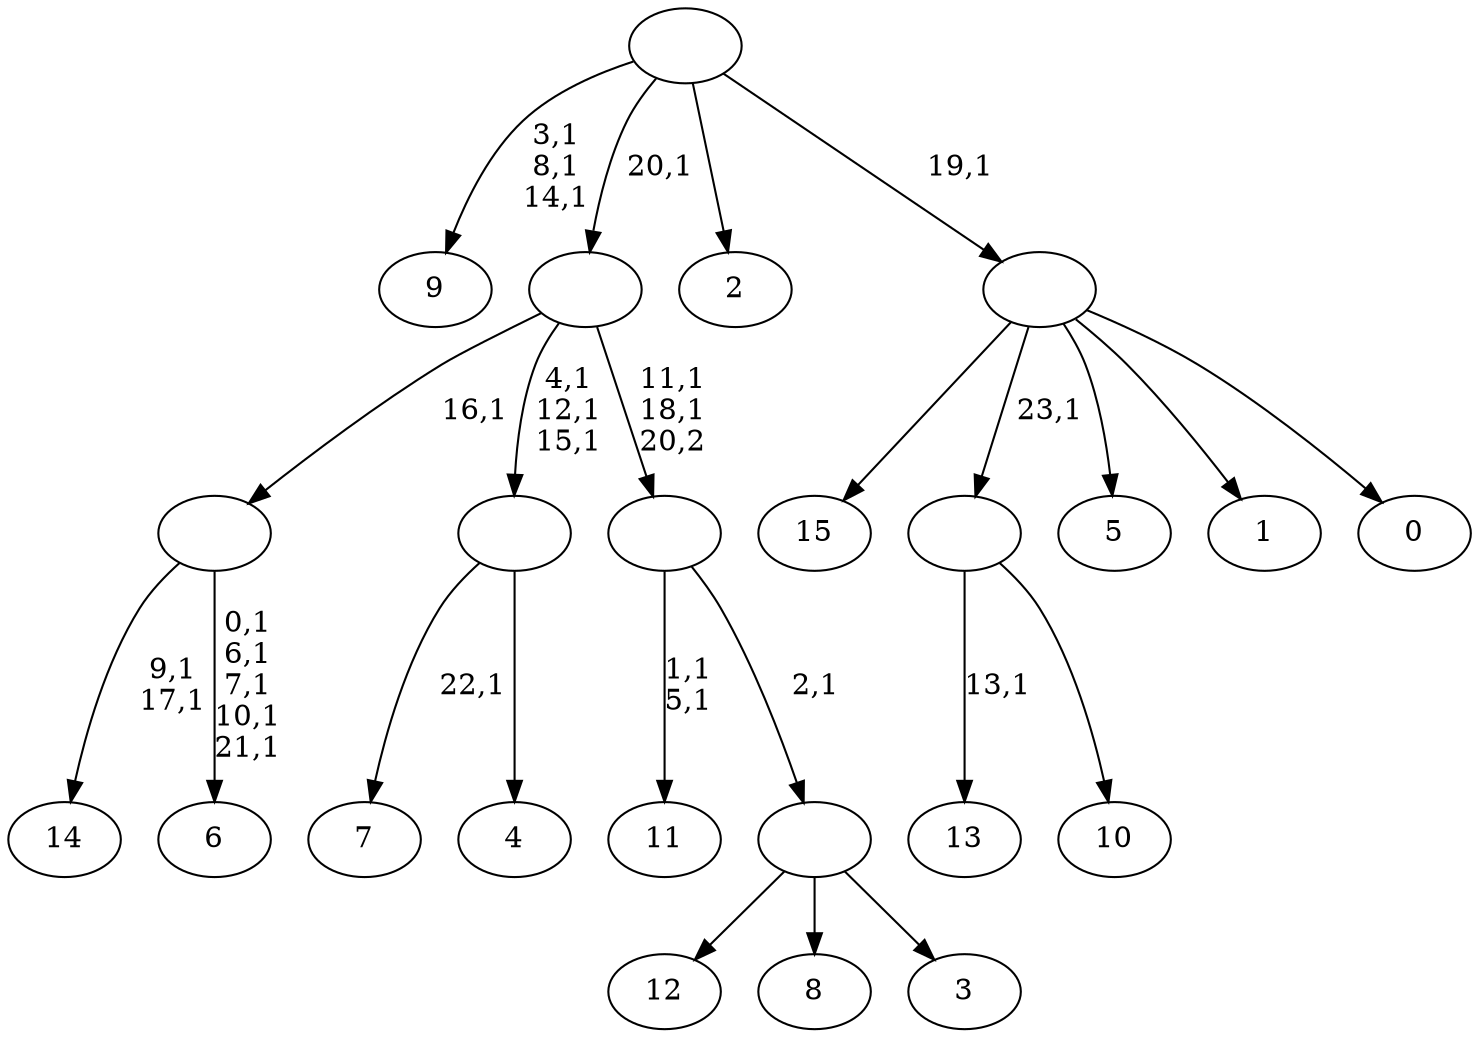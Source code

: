 digraph T {
	40 [label="15"]
	39 [label="14"]
	36 [label="13"]
	34 [label="12"]
	33 [label="11"]
	30 [label="10"]
	29 [label=""]
	28 [label="9"]
	24 [label="8"]
	23 [label="7"]
	21 [label="6"]
	15 [label=""]
	14 [label="5"]
	13 [label="4"]
	12 [label=""]
	9 [label="3"]
	8 [label=""]
	7 [label=""]
	5 [label=""]
	4 [label="2"]
	3 [label="1"]
	2 [label="0"]
	1 [label=""]
	0 [label=""]
	29 -> 36 [label="13,1"]
	29 -> 30 [label=""]
	15 -> 21 [label="0,1\n6,1\n7,1\n10,1\n21,1"]
	15 -> 39 [label="9,1\n17,1"]
	12 -> 23 [label="22,1"]
	12 -> 13 [label=""]
	8 -> 34 [label=""]
	8 -> 24 [label=""]
	8 -> 9 [label=""]
	7 -> 33 [label="1,1\n5,1"]
	7 -> 8 [label="2,1"]
	5 -> 7 [label="11,1\n18,1\n20,2"]
	5 -> 12 [label="4,1\n12,1\n15,1"]
	5 -> 15 [label="16,1"]
	1 -> 40 [label=""]
	1 -> 29 [label="23,1"]
	1 -> 14 [label=""]
	1 -> 3 [label=""]
	1 -> 2 [label=""]
	0 -> 28 [label="3,1\n8,1\n14,1"]
	0 -> 5 [label="20,1"]
	0 -> 4 [label=""]
	0 -> 1 [label="19,1"]
}
